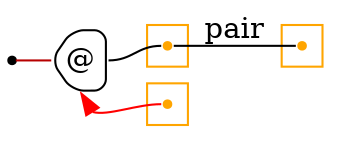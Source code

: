 digraph G {
  rankdir=LR;
  edge[arrowhead=none,arrowtail=none];
  node[fixedsize=true,shape=circle]
  size="9.201041666666667,5.219270833333334";
  labeldistance=0;
  nodesep=.175;
  ranksep=.175;

 nd1[shape=point];
 subgraph cluster_nd99 {
   graph[style=fill,color="orange"];
   ndcluster_nd99[tooltip="nd99",orientation=90,shape=point,color="orange"];
 };
 nd12[label="@",tooltip="nd12-AppGraph",style=rounded,orientation=90,shape=house,width=.4,height=.4,color="#000000"];
 subgraph cluster_nd14 {
   graph[style=fill,color="orange"];
   ndcluster_nd14[tooltip="nd14",orientation=90,shape=point,color="orange"];
 };
 subgraph cluster_nd44 {
   graph[style=fill,color="orange"];
   ndcluster_nd44[tooltip="nd44",orientation=90,shape=point,color="orange"];
 };

  ndcluster_nd14->ndcluster_nd99[label="pair",tailport=e,headport=w];
  nd12->ndcluster_nd14[tailport=e,headport=w];
  nd12->ndcluster_nd44[dir=back,headport=w,tailport=s,color=red,arrowtail=normal];
  nd1->nd12[tailport=e,headport=w,color="#b70000",arrowhead=none,arrowtail=none];
}